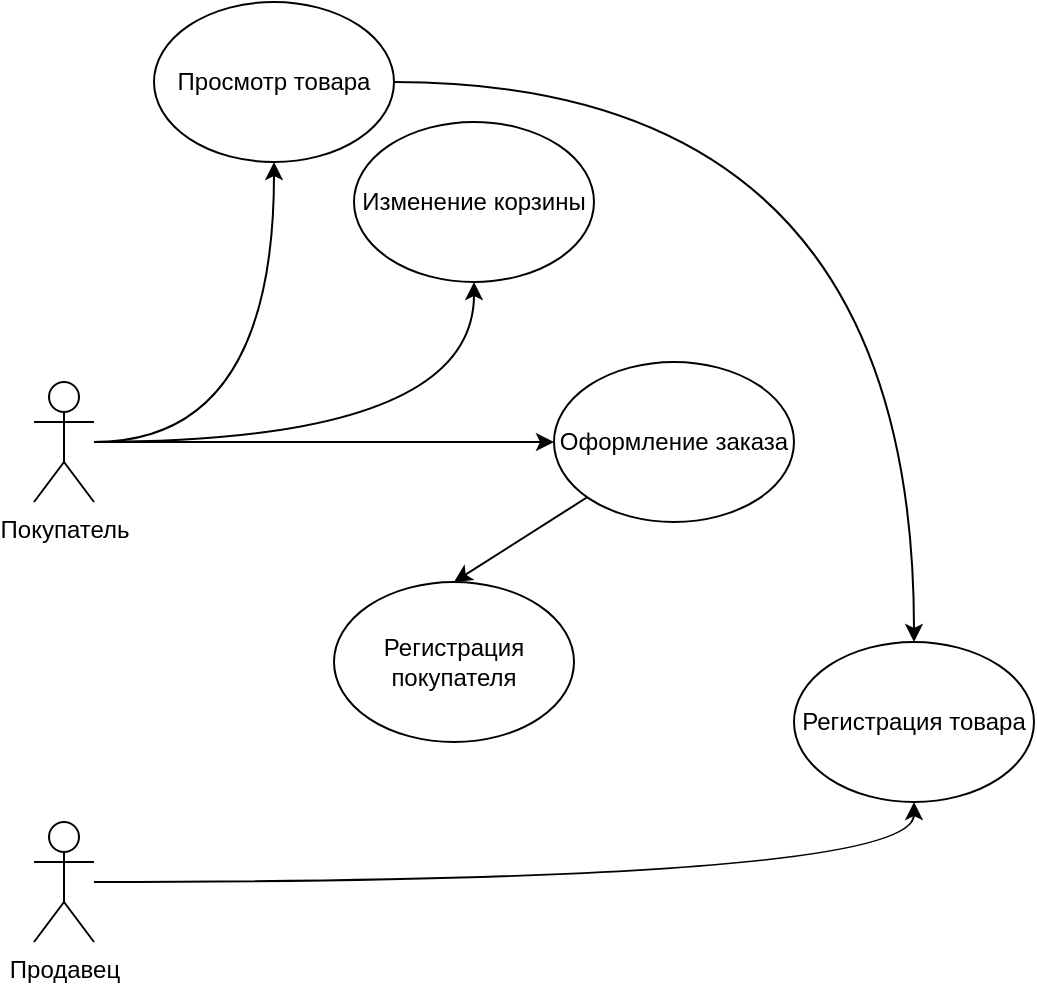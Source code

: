 <mxfile version="24.1.0" type="device">
  <diagram name="Страница — 1" id="FS7zxS1dmsOiuoAiq7mK">
    <mxGraphModel dx="1386" dy="803" grid="1" gridSize="10" guides="1" tooltips="1" connect="1" arrows="1" fold="1" page="1" pageScale="1" pageWidth="827" pageHeight="1169" math="0" shadow="0">
      <root>
        <mxCell id="0" />
        <mxCell id="1" parent="0" />
        <mxCell id="ptLX7QHjjunFTq93jdKK-2" style="edgeStyle=orthogonalEdgeStyle;rounded=0;orthogonalLoop=1;jettySize=auto;html=1;curved=1;" parent="1" source="ptLX7QHjjunFTq93jdKK-3" target="ptLX7QHjjunFTq93jdKK-7" edge="1">
          <mxGeometry relative="1" as="geometry" />
        </mxCell>
        <mxCell id="mG1MUydSXn1_FyEWK-Qo-2" style="edgeStyle=orthogonalEdgeStyle;rounded=0;orthogonalLoop=1;jettySize=auto;html=1;entryX=0.5;entryY=1;entryDx=0;entryDy=0;curved=1;" edge="1" parent="1" source="ptLX7QHjjunFTq93jdKK-3" target="mG1MUydSXn1_FyEWK-Qo-1">
          <mxGeometry relative="1" as="geometry" />
        </mxCell>
        <mxCell id="mG1MUydSXn1_FyEWK-Qo-6" style="edgeStyle=orthogonalEdgeStyle;rounded=0;orthogonalLoop=1;jettySize=auto;html=1;curved=1;" edge="1" parent="1" source="ptLX7QHjjunFTq93jdKK-3" target="mG1MUydSXn1_FyEWK-Qo-3">
          <mxGeometry relative="1" as="geometry" />
        </mxCell>
        <mxCell id="ptLX7QHjjunFTq93jdKK-3" value="Покупатель" style="shape=umlActor;verticalLabelPosition=bottom;verticalAlign=top;html=1;outlineConnect=0;" parent="1" vertex="1">
          <mxGeometry x="120" y="250" width="30" height="60" as="geometry" />
        </mxCell>
        <mxCell id="mG1MUydSXn1_FyEWK-Qo-7" style="edgeStyle=orthogonalEdgeStyle;rounded=0;orthogonalLoop=1;jettySize=auto;html=1;entryX=0.5;entryY=1;entryDx=0;entryDy=0;curved=1;" edge="1" parent="1" source="ptLX7QHjjunFTq93jdKK-5" target="ptLX7QHjjunFTq93jdKK-10">
          <mxGeometry relative="1" as="geometry" />
        </mxCell>
        <mxCell id="ptLX7QHjjunFTq93jdKK-5" value="Продавец" style="shape=umlActor;verticalLabelPosition=bottom;verticalAlign=top;html=1;outlineConnect=0;" parent="1" vertex="1">
          <mxGeometry x="120" y="470" width="30" height="60" as="geometry" />
        </mxCell>
        <mxCell id="ptLX7QHjjunFTq93jdKK-6" style="edgeStyle=orthogonalEdgeStyle;rounded=0;orthogonalLoop=1;jettySize=auto;html=1;entryX=0.5;entryY=0;entryDx=0;entryDy=0;curved=1;" parent="1" source="ptLX7QHjjunFTq93jdKK-7" target="ptLX7QHjjunFTq93jdKK-10" edge="1">
          <mxGeometry relative="1" as="geometry" />
        </mxCell>
        <mxCell id="ptLX7QHjjunFTq93jdKK-7" value="Просмотр товара" style="ellipse;whiteSpace=wrap;html=1;" parent="1" vertex="1">
          <mxGeometry x="180" y="60" width="120" height="80" as="geometry" />
        </mxCell>
        <mxCell id="ptLX7QHjjunFTq93jdKK-10" value="Регистрация товара" style="ellipse;whiteSpace=wrap;html=1;" parent="1" vertex="1">
          <mxGeometry x="500" y="380" width="120" height="80" as="geometry" />
        </mxCell>
        <mxCell id="mG1MUydSXn1_FyEWK-Qo-1" value="Изменение корзины" style="ellipse;whiteSpace=wrap;html=1;" vertex="1" parent="1">
          <mxGeometry x="280" y="120" width="120" height="80" as="geometry" />
        </mxCell>
        <mxCell id="mG1MUydSXn1_FyEWK-Qo-5" style="rounded=0;orthogonalLoop=1;jettySize=auto;html=1;entryX=0.5;entryY=0;entryDx=0;entryDy=0;" edge="1" parent="1" source="mG1MUydSXn1_FyEWK-Qo-3" target="mG1MUydSXn1_FyEWK-Qo-4">
          <mxGeometry relative="1" as="geometry" />
        </mxCell>
        <mxCell id="mG1MUydSXn1_FyEWK-Qo-3" value="Оформление заказа" style="ellipse;whiteSpace=wrap;html=1;" vertex="1" parent="1">
          <mxGeometry x="380" y="240" width="120" height="80" as="geometry" />
        </mxCell>
        <mxCell id="mG1MUydSXn1_FyEWK-Qo-4" value="Регистрация покупателя" style="ellipse;whiteSpace=wrap;html=1;" vertex="1" parent="1">
          <mxGeometry x="270" y="350" width="120" height="80" as="geometry" />
        </mxCell>
      </root>
    </mxGraphModel>
  </diagram>
</mxfile>
